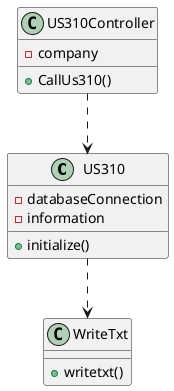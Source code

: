 @startuml
'https://plantuml.com/class-diagram




class US310{
-databaseConnection
-information
+initialize()
}

class US310Controller{
-company
+CallUs310()
}

class WriteTxt{
+writetxt()
}



US310Controller..>US310

US310 ..> WriteTxt


@enduml
